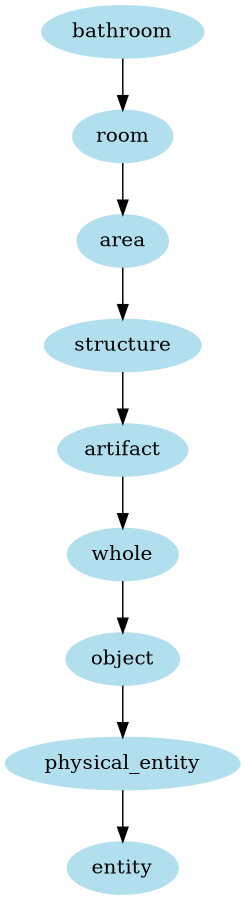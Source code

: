 digraph unix {
	node [color=lightblue2 style=filled]
	size="6,6"
	bathroom -> room
	room -> area
	area -> structure
	structure -> artifact
	artifact -> whole
	whole -> object
	object -> physical_entity
	physical_entity -> entity
}
